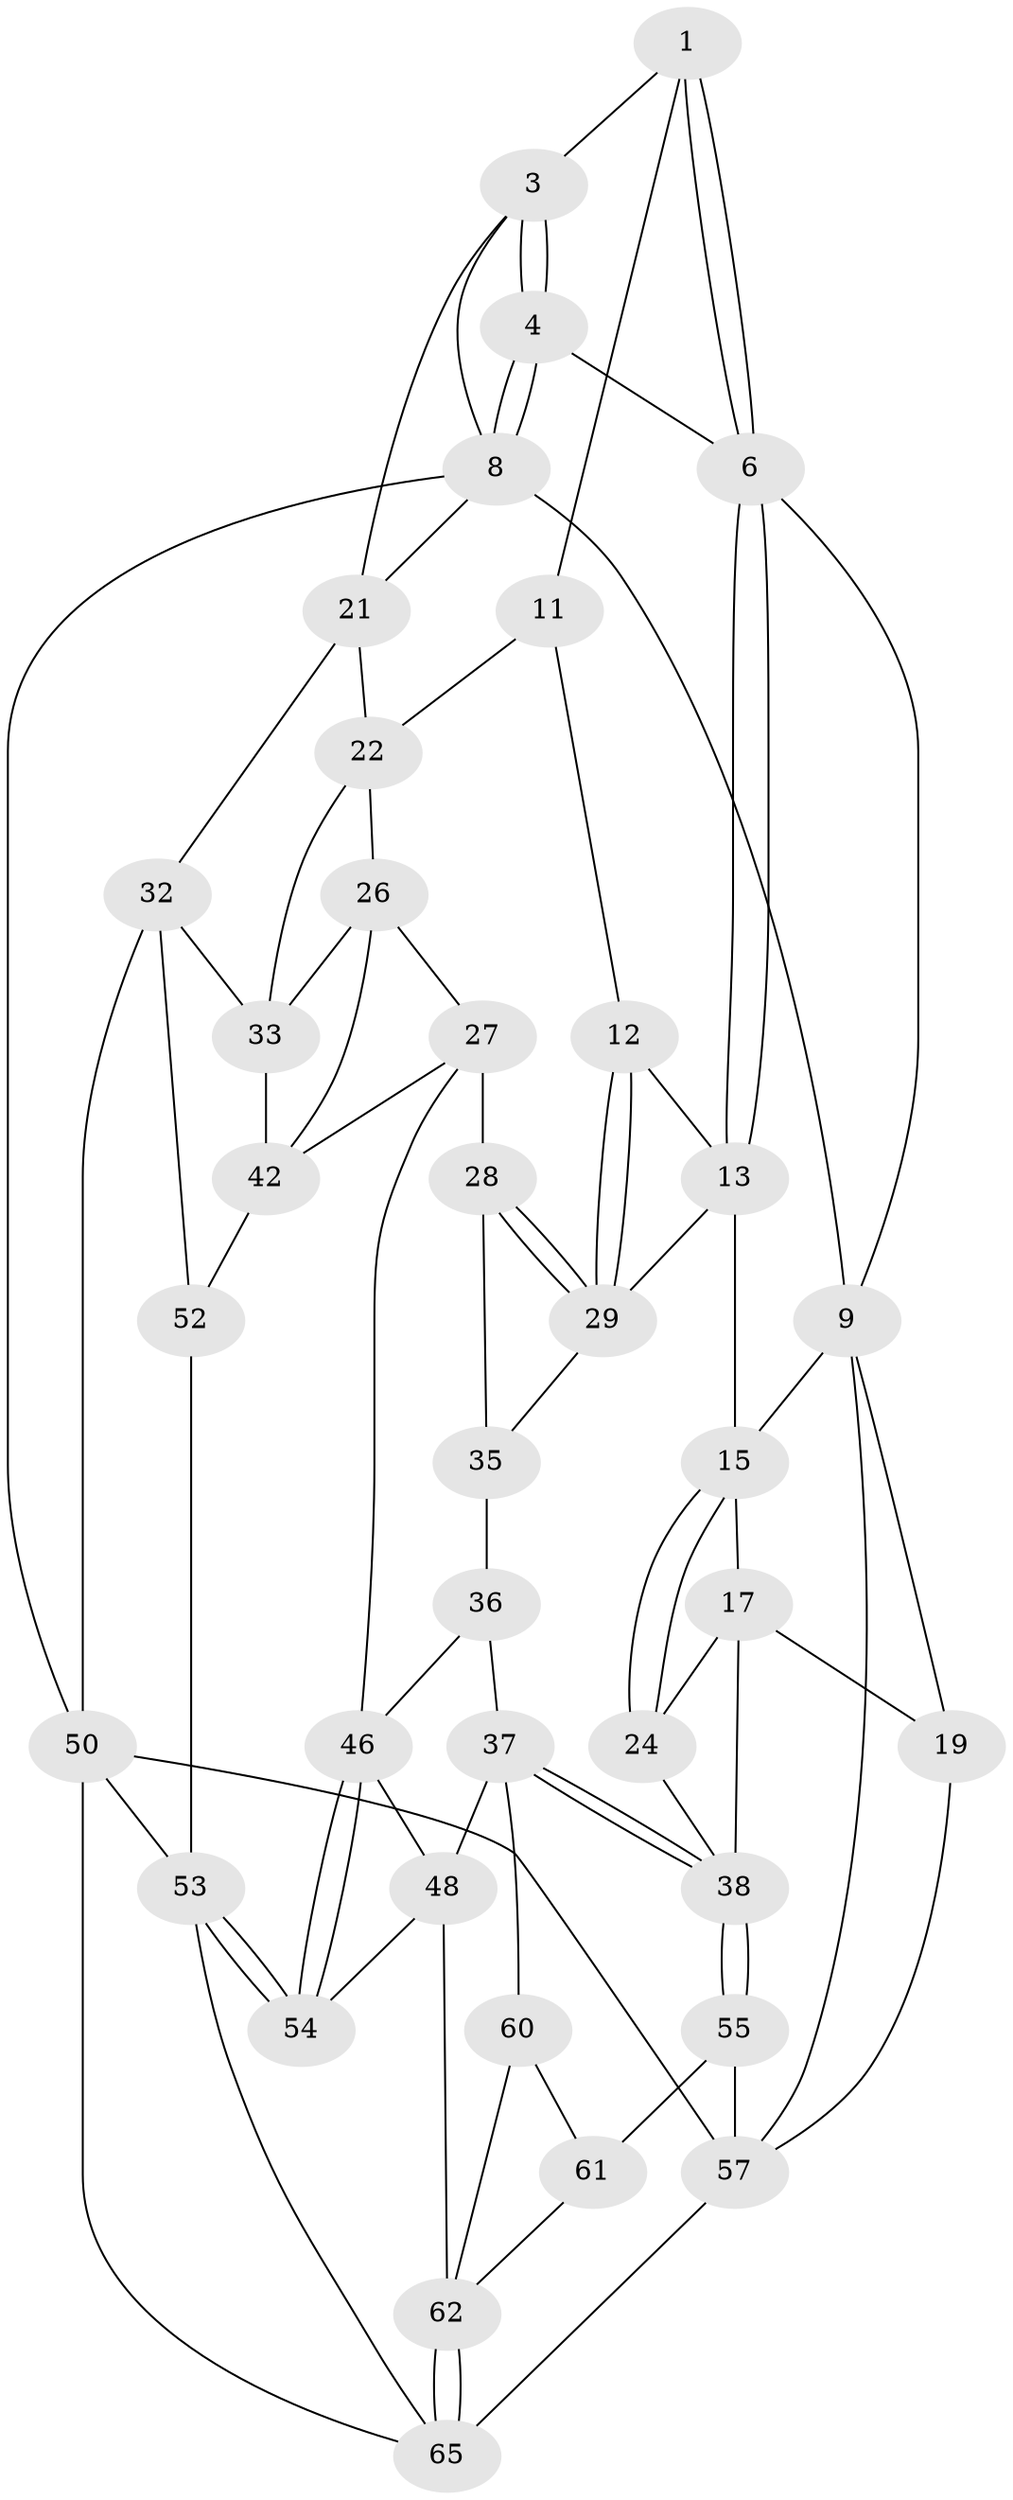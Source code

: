 // Generated by graph-tools (version 1.1) at 2025/24/03/03/25 07:24:34]
// undirected, 38 vertices, 83 edges
graph export_dot {
graph [start="1"]
  node [color=gray90,style=filled];
  1 [pos="+0.6310076710059208+0",super="+2"];
  3 [pos="+0.823784278816602+0.11936189687890704",super="+20"];
  4 [pos="+1+0",super="+5"];
  6 [pos="+0.4261622827767735+0.15889954782160975",super="+7"];
  8 [pos="+1+0",super="+25"];
  9 [pos="+0+0",super="+10"];
  11 [pos="+0.6230659210632734+0.20892824363115964"];
  12 [pos="+0.4865487842953606+0.22138851240379176"];
  13 [pos="+0.42776652393130976+0.19508457766929965",super="+14"];
  15 [pos="+0.27459091026958177+0.2583534611352305",super="+16"];
  17 [pos="+0.12108822176702484+0.18621667312274115",super="+18"];
  19 [pos="+0+0.4118970546567956"];
  21 [pos="+0.814532873407245+0.21842610153262004",super="+31"];
  22 [pos="+0.81205626469866+0.2223928320382713",super="+23"];
  24 [pos="+0.264575381101552+0.2700594049764521"];
  26 [pos="+0.6638946736436535+0.29812775585995666",super="+40"];
  27 [pos="+0.6465919649759913+0.34327772841369736",super="+43"];
  28 [pos="+0.5672805056215562+0.39741169240148916"];
  29 [pos="+0.5150778493418986+0.33955211253807666",super="+30"];
  32 [pos="+1+0.3538843630053303",super="+51"];
  33 [pos="+0.9779332371026983+0.3999738130969245",super="+34"];
  35 [pos="+0.4036226402980177+0.3780297328339404",super="+41"];
  36 [pos="+0.3756131653262767+0.4175388955112098",super="+45"];
  37 [pos="+0.36137441444673235+0.42941208256524765",super="+49"];
  38 [pos="+0.21007584953008956+0.5008137936878492",super="+39"];
  42 [pos="+0.7651251134937858+0.4598659848030049",super="+44"];
  46 [pos="+0.6835534513644654+0.5383948821778555",super="+47"];
  48 [pos="+0.5379909686245452+0.5377167512282262",super="+59"];
  50 [pos="+1+1",super="+68"];
  52 [pos="+0.8829924928380755+0.7229371280411391"];
  53 [pos="+0.7907225520501617+0.7535540823495939",super="+67"];
  54 [pos="+0.790505432590679+0.753400714557631"];
  55 [pos="+0.2266094085697594+0.5411711326761859",super="+56"];
  57 [pos="+0+1",super="+58"];
  60 [pos="+0.3862237383119406+0.6432405036952413"];
  61 [pos="+0.3007813488500397+0.596414449043081",super="+64"];
  62 [pos="+0.4577682926813608+0.7841973445495676",super="+63"];
  65 [pos="+0.4623572521781864+0.8941060325173588",super="+66"];
  1 -- 6;
  1 -- 6;
  1 -- 3;
  1 -- 11;
  3 -- 4;
  3 -- 4;
  3 -- 8;
  3 -- 21;
  4 -- 8;
  4 -- 8;
  4 -- 6;
  6 -- 13;
  6 -- 13;
  6 -- 9;
  8 -- 9;
  8 -- 50;
  8 -- 21;
  9 -- 19;
  9 -- 57;
  9 -- 15;
  11 -- 12;
  11 -- 22;
  12 -- 13;
  12 -- 29;
  12 -- 29;
  13 -- 29;
  13 -- 15;
  15 -- 24;
  15 -- 24;
  15 -- 17;
  17 -- 24;
  17 -- 19;
  17 -- 38;
  19 -- 57;
  21 -- 22;
  21 -- 32;
  22 -- 26;
  22 -- 33;
  24 -- 38;
  26 -- 27;
  26 -- 42;
  26 -- 33;
  27 -- 28;
  27 -- 42;
  27 -- 46;
  28 -- 29;
  28 -- 29;
  28 -- 35;
  29 -- 35;
  32 -- 33;
  32 -- 50;
  32 -- 52;
  33 -- 42;
  35 -- 36 [weight=2];
  36 -- 37;
  36 -- 46;
  37 -- 38;
  37 -- 38;
  37 -- 48;
  37 -- 60;
  38 -- 55;
  38 -- 55;
  42 -- 52;
  46 -- 54;
  46 -- 54;
  46 -- 48;
  48 -- 62;
  48 -- 54;
  50 -- 57;
  50 -- 65;
  50 -- 53;
  52 -- 53;
  53 -- 54;
  53 -- 54;
  53 -- 65;
  55 -- 61 [weight=2];
  55 -- 57;
  57 -- 65;
  60 -- 61;
  60 -- 62;
  61 -- 62;
  62 -- 65;
  62 -- 65;
}
